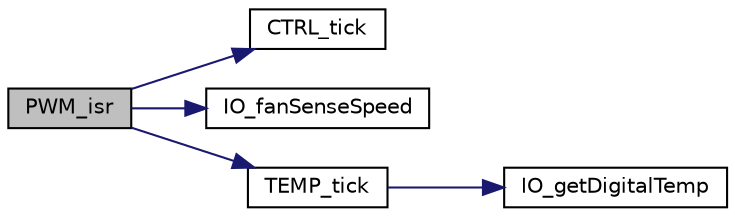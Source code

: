 digraph "PWM_isr"
{
 // LATEX_PDF_SIZE
  edge [fontname="Helvetica",fontsize="10",labelfontname="Helvetica",labelfontsize="10"];
  node [fontname="Helvetica",fontsize="10",shape=record];
  rankdir="LR";
  Node1 [label="PWM_isr",height=0.2,width=0.4,color="black", fillcolor="grey75", style="filled", fontcolor="black",tooltip=" "];
  Node1 -> Node2 [color="midnightblue",fontsize="10",style="solid"];
  Node2 [label="CTRL_tick",height=0.2,width=0.4,color="black", fillcolor="white", style="filled",URL="$ctrl_01_07_xD0_x9A_xD0_xBE_xD0_xBD_xD1_x84_xD0_xBB_xD0_xB8_xD0_xBA_xD1_x82_xD1_x83_xD1_x8E_xD1_x289479354af9cbc005bd3481d783ccac.html#a0b295af2ff0548129f198da3b642a10d",tooltip=" "];
  Node1 -> Node3 [color="midnightblue",fontsize="10",style="solid"];
  Node3 [label="IO_fanSenseSpeed",height=0.2,width=0.4,color="black", fillcolor="white", style="filled",URL="$io_8c.html#a06f1f38191226542867d3269a012d522",tooltip=" "];
  Node1 -> Node4 [color="midnightblue",fontsize="10",style="solid"];
  Node4 [label="TEMP_tick",height=0.2,width=0.4,color="black", fillcolor="white", style="filled",URL="$temp_8c.html#a658f475d23bec65c525f7b89ca362852",tooltip=" "];
  Node4 -> Node5 [color="midnightblue",fontsize="10",style="solid"];
  Node5 [label="IO_getDigitalTemp",height=0.2,width=0.4,color="black", fillcolor="white", style="filled",URL="$io_8c.html#adb4d298519fbee074c2f8bdff6726044",tooltip=" "];
}
